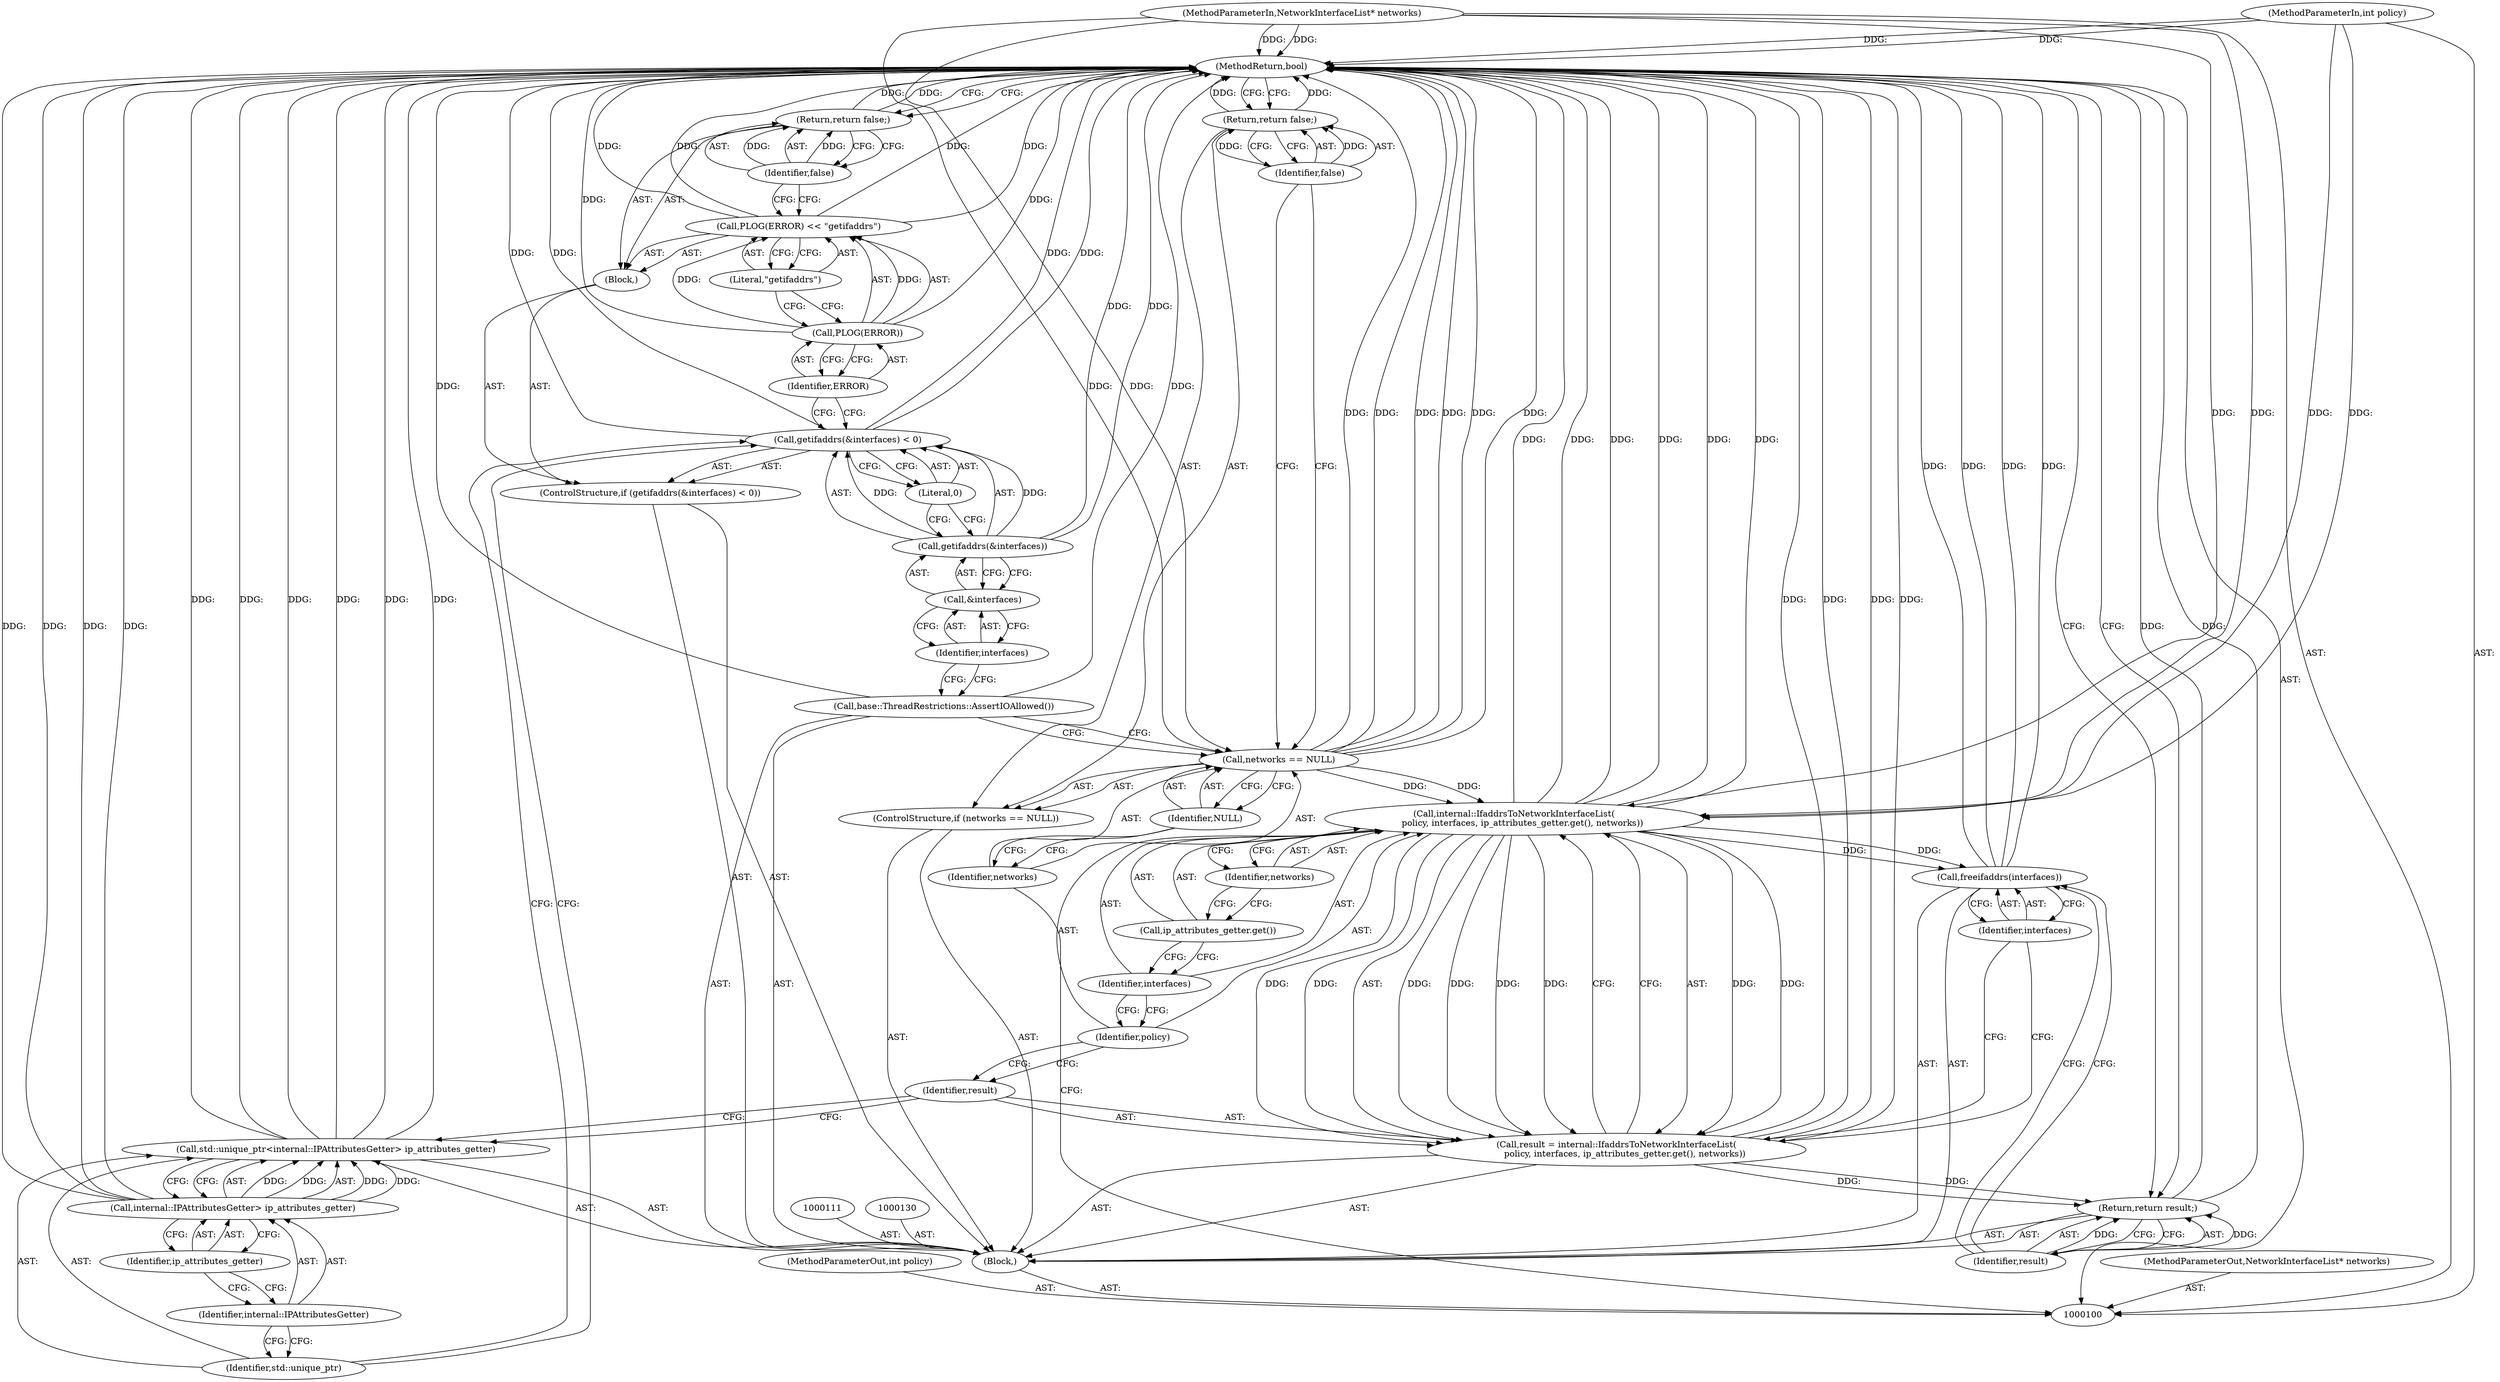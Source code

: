 digraph "0_Chrome_0579ed631fb37de5704b54ed2ee466bf29630ad0_4" {
"1000142" [label="(MethodReturn,bool)"];
"1000101" [label="(MethodParameterIn,NetworkInterfaceList* networks)"];
"1000205" [label="(MethodParameterOut,NetworkInterfaceList* networks)"];
"1000102" [label="(MethodParameterIn,int policy)"];
"1000206" [label="(MethodParameterOut,int policy)"];
"1000103" [label="(Block,)"];
"1000124" [label="(Identifier,false)"];
"1000123" [label="(Return,return false;)"];
"1000127" [label="(Call,internal::IPAttributesGetter> ip_attributes_getter)"];
"1000128" [label="(Identifier,internal::IPAttributesGetter)"];
"1000125" [label="(Call,std::unique_ptr<internal::IPAttributesGetter> ip_attributes_getter)"];
"1000126" [label="(Identifier,std::unique_ptr)"];
"1000129" [label="(Identifier,ip_attributes_getter)"];
"1000133" [label="(Call,internal::IfaddrsToNetworkInterfaceList(\n      policy, interfaces, ip_attributes_getter.get(), networks))"];
"1000131" [label="(Call,result = internal::IfaddrsToNetworkInterfaceList(\n      policy, interfaces, ip_attributes_getter.get(), networks))"];
"1000132" [label="(Identifier,result)"];
"1000107" [label="(Identifier,NULL)"];
"1000104" [label="(ControlStructure,if (networks == NULL))"];
"1000105" [label="(Call,networks == NULL)"];
"1000106" [label="(Identifier,networks)"];
"1000135" [label="(Identifier,interfaces)"];
"1000136" [label="(Call,ip_attributes_getter.get())"];
"1000137" [label="(Identifier,networks)"];
"1000134" [label="(Identifier,policy)"];
"1000139" [label="(Identifier,interfaces)"];
"1000138" [label="(Call,freeifaddrs(interfaces))"];
"1000140" [label="(Return,return result;)"];
"1000141" [label="(Identifier,result)"];
"1000109" [label="(Identifier,false)"];
"1000108" [label="(Return,return false;)"];
"1000110" [label="(Call,base::ThreadRestrictions::AssertIOAllowed())"];
"1000115" [label="(Call,&interfaces)"];
"1000116" [label="(Identifier,interfaces)"];
"1000112" [label="(ControlStructure,if (getifaddrs(&interfaces) < 0))"];
"1000117" [label="(Literal,0)"];
"1000118" [label="(Block,)"];
"1000113" [label="(Call,getifaddrs(&interfaces) < 0)"];
"1000114" [label="(Call,getifaddrs(&interfaces))"];
"1000122" [label="(Literal,\"getifaddrs\")"];
"1000119" [label="(Call,PLOG(ERROR) << \"getifaddrs\")"];
"1000120" [label="(Call,PLOG(ERROR))"];
"1000121" [label="(Identifier,ERROR)"];
"1000142" -> "1000100"  [label="AST: "];
"1000142" -> "1000108"  [label="CFG: "];
"1000142" -> "1000123"  [label="CFG: "];
"1000142" -> "1000140"  [label="CFG: "];
"1000108" -> "1000142"  [label="DDG: "];
"1000125" -> "1000142"  [label="DDG: "];
"1000125" -> "1000142"  [label="DDG: "];
"1000125" -> "1000142"  [label="DDG: "];
"1000105" -> "1000142"  [label="DDG: "];
"1000105" -> "1000142"  [label="DDG: "];
"1000105" -> "1000142"  [label="DDG: "];
"1000113" -> "1000142"  [label="DDG: "];
"1000113" -> "1000142"  [label="DDG: "];
"1000133" -> "1000142"  [label="DDG: "];
"1000133" -> "1000142"  [label="DDG: "];
"1000133" -> "1000142"  [label="DDG: "];
"1000119" -> "1000142"  [label="DDG: "];
"1000119" -> "1000142"  [label="DDG: "];
"1000131" -> "1000142"  [label="DDG: "];
"1000131" -> "1000142"  [label="DDG: "];
"1000138" -> "1000142"  [label="DDG: "];
"1000138" -> "1000142"  [label="DDG: "];
"1000127" -> "1000142"  [label="DDG: "];
"1000127" -> "1000142"  [label="DDG: "];
"1000114" -> "1000142"  [label="DDG: "];
"1000120" -> "1000142"  [label="DDG: "];
"1000102" -> "1000142"  [label="DDG: "];
"1000101" -> "1000142"  [label="DDG: "];
"1000110" -> "1000142"  [label="DDG: "];
"1000140" -> "1000142"  [label="DDG: "];
"1000123" -> "1000142"  [label="DDG: "];
"1000101" -> "1000100"  [label="AST: "];
"1000101" -> "1000142"  [label="DDG: "];
"1000101" -> "1000105"  [label="DDG: "];
"1000101" -> "1000133"  [label="DDG: "];
"1000205" -> "1000100"  [label="AST: "];
"1000102" -> "1000100"  [label="AST: "];
"1000102" -> "1000142"  [label="DDG: "];
"1000102" -> "1000133"  [label="DDG: "];
"1000206" -> "1000100"  [label="AST: "];
"1000103" -> "1000100"  [label="AST: "];
"1000104" -> "1000103"  [label="AST: "];
"1000110" -> "1000103"  [label="AST: "];
"1000111" -> "1000103"  [label="AST: "];
"1000112" -> "1000103"  [label="AST: "];
"1000125" -> "1000103"  [label="AST: "];
"1000130" -> "1000103"  [label="AST: "];
"1000131" -> "1000103"  [label="AST: "];
"1000138" -> "1000103"  [label="AST: "];
"1000140" -> "1000103"  [label="AST: "];
"1000124" -> "1000123"  [label="AST: "];
"1000124" -> "1000119"  [label="CFG: "];
"1000123" -> "1000124"  [label="CFG: "];
"1000124" -> "1000123"  [label="DDG: "];
"1000123" -> "1000118"  [label="AST: "];
"1000123" -> "1000124"  [label="CFG: "];
"1000124" -> "1000123"  [label="AST: "];
"1000142" -> "1000123"  [label="CFG: "];
"1000123" -> "1000142"  [label="DDG: "];
"1000124" -> "1000123"  [label="DDG: "];
"1000127" -> "1000125"  [label="AST: "];
"1000127" -> "1000129"  [label="CFG: "];
"1000128" -> "1000127"  [label="AST: "];
"1000129" -> "1000127"  [label="AST: "];
"1000125" -> "1000127"  [label="CFG: "];
"1000127" -> "1000142"  [label="DDG: "];
"1000127" -> "1000142"  [label="DDG: "];
"1000127" -> "1000125"  [label="DDG: "];
"1000127" -> "1000125"  [label="DDG: "];
"1000128" -> "1000127"  [label="AST: "];
"1000128" -> "1000126"  [label="CFG: "];
"1000129" -> "1000128"  [label="CFG: "];
"1000125" -> "1000103"  [label="AST: "];
"1000125" -> "1000127"  [label="CFG: "];
"1000126" -> "1000125"  [label="AST: "];
"1000127" -> "1000125"  [label="AST: "];
"1000132" -> "1000125"  [label="CFG: "];
"1000125" -> "1000142"  [label="DDG: "];
"1000125" -> "1000142"  [label="DDG: "];
"1000125" -> "1000142"  [label="DDG: "];
"1000127" -> "1000125"  [label="DDG: "];
"1000127" -> "1000125"  [label="DDG: "];
"1000126" -> "1000125"  [label="AST: "];
"1000126" -> "1000113"  [label="CFG: "];
"1000128" -> "1000126"  [label="CFG: "];
"1000129" -> "1000127"  [label="AST: "];
"1000129" -> "1000128"  [label="CFG: "];
"1000127" -> "1000129"  [label="CFG: "];
"1000133" -> "1000131"  [label="AST: "];
"1000133" -> "1000137"  [label="CFG: "];
"1000134" -> "1000133"  [label="AST: "];
"1000135" -> "1000133"  [label="AST: "];
"1000136" -> "1000133"  [label="AST: "];
"1000137" -> "1000133"  [label="AST: "];
"1000131" -> "1000133"  [label="CFG: "];
"1000133" -> "1000142"  [label="DDG: "];
"1000133" -> "1000142"  [label="DDG: "];
"1000133" -> "1000142"  [label="DDG: "];
"1000133" -> "1000131"  [label="DDG: "];
"1000133" -> "1000131"  [label="DDG: "];
"1000133" -> "1000131"  [label="DDG: "];
"1000133" -> "1000131"  [label="DDG: "];
"1000102" -> "1000133"  [label="DDG: "];
"1000105" -> "1000133"  [label="DDG: "];
"1000101" -> "1000133"  [label="DDG: "];
"1000133" -> "1000138"  [label="DDG: "];
"1000131" -> "1000103"  [label="AST: "];
"1000131" -> "1000133"  [label="CFG: "];
"1000132" -> "1000131"  [label="AST: "];
"1000133" -> "1000131"  [label="AST: "];
"1000139" -> "1000131"  [label="CFG: "];
"1000131" -> "1000142"  [label="DDG: "];
"1000131" -> "1000142"  [label="DDG: "];
"1000133" -> "1000131"  [label="DDG: "];
"1000133" -> "1000131"  [label="DDG: "];
"1000133" -> "1000131"  [label="DDG: "];
"1000133" -> "1000131"  [label="DDG: "];
"1000131" -> "1000140"  [label="DDG: "];
"1000132" -> "1000131"  [label="AST: "];
"1000132" -> "1000125"  [label="CFG: "];
"1000134" -> "1000132"  [label="CFG: "];
"1000107" -> "1000105"  [label="AST: "];
"1000107" -> "1000106"  [label="CFG: "];
"1000105" -> "1000107"  [label="CFG: "];
"1000104" -> "1000103"  [label="AST: "];
"1000105" -> "1000104"  [label="AST: "];
"1000108" -> "1000104"  [label="AST: "];
"1000105" -> "1000104"  [label="AST: "];
"1000105" -> "1000107"  [label="CFG: "];
"1000106" -> "1000105"  [label="AST: "];
"1000107" -> "1000105"  [label="AST: "];
"1000109" -> "1000105"  [label="CFG: "];
"1000110" -> "1000105"  [label="CFG: "];
"1000105" -> "1000142"  [label="DDG: "];
"1000105" -> "1000142"  [label="DDG: "];
"1000105" -> "1000142"  [label="DDG: "];
"1000101" -> "1000105"  [label="DDG: "];
"1000105" -> "1000133"  [label="DDG: "];
"1000106" -> "1000105"  [label="AST: "];
"1000106" -> "1000100"  [label="CFG: "];
"1000107" -> "1000106"  [label="CFG: "];
"1000135" -> "1000133"  [label="AST: "];
"1000135" -> "1000134"  [label="CFG: "];
"1000136" -> "1000135"  [label="CFG: "];
"1000136" -> "1000133"  [label="AST: "];
"1000136" -> "1000135"  [label="CFG: "];
"1000137" -> "1000136"  [label="CFG: "];
"1000137" -> "1000133"  [label="AST: "];
"1000137" -> "1000136"  [label="CFG: "];
"1000133" -> "1000137"  [label="CFG: "];
"1000134" -> "1000133"  [label="AST: "];
"1000134" -> "1000132"  [label="CFG: "];
"1000135" -> "1000134"  [label="CFG: "];
"1000139" -> "1000138"  [label="AST: "];
"1000139" -> "1000131"  [label="CFG: "];
"1000138" -> "1000139"  [label="CFG: "];
"1000138" -> "1000103"  [label="AST: "];
"1000138" -> "1000139"  [label="CFG: "];
"1000139" -> "1000138"  [label="AST: "];
"1000141" -> "1000138"  [label="CFG: "];
"1000138" -> "1000142"  [label="DDG: "];
"1000138" -> "1000142"  [label="DDG: "];
"1000133" -> "1000138"  [label="DDG: "];
"1000140" -> "1000103"  [label="AST: "];
"1000140" -> "1000141"  [label="CFG: "];
"1000141" -> "1000140"  [label="AST: "];
"1000142" -> "1000140"  [label="CFG: "];
"1000140" -> "1000142"  [label="DDG: "];
"1000141" -> "1000140"  [label="DDG: "];
"1000131" -> "1000140"  [label="DDG: "];
"1000141" -> "1000140"  [label="AST: "];
"1000141" -> "1000138"  [label="CFG: "];
"1000140" -> "1000141"  [label="CFG: "];
"1000141" -> "1000140"  [label="DDG: "];
"1000109" -> "1000108"  [label="AST: "];
"1000109" -> "1000105"  [label="CFG: "];
"1000108" -> "1000109"  [label="CFG: "];
"1000109" -> "1000108"  [label="DDG: "];
"1000108" -> "1000104"  [label="AST: "];
"1000108" -> "1000109"  [label="CFG: "];
"1000109" -> "1000108"  [label="AST: "];
"1000142" -> "1000108"  [label="CFG: "];
"1000108" -> "1000142"  [label="DDG: "];
"1000109" -> "1000108"  [label="DDG: "];
"1000110" -> "1000103"  [label="AST: "];
"1000110" -> "1000105"  [label="CFG: "];
"1000116" -> "1000110"  [label="CFG: "];
"1000110" -> "1000142"  [label="DDG: "];
"1000115" -> "1000114"  [label="AST: "];
"1000115" -> "1000116"  [label="CFG: "];
"1000116" -> "1000115"  [label="AST: "];
"1000114" -> "1000115"  [label="CFG: "];
"1000116" -> "1000115"  [label="AST: "];
"1000116" -> "1000110"  [label="CFG: "];
"1000115" -> "1000116"  [label="CFG: "];
"1000112" -> "1000103"  [label="AST: "];
"1000113" -> "1000112"  [label="AST: "];
"1000118" -> "1000112"  [label="AST: "];
"1000117" -> "1000113"  [label="AST: "];
"1000117" -> "1000114"  [label="CFG: "];
"1000113" -> "1000117"  [label="CFG: "];
"1000118" -> "1000112"  [label="AST: "];
"1000119" -> "1000118"  [label="AST: "];
"1000123" -> "1000118"  [label="AST: "];
"1000113" -> "1000112"  [label="AST: "];
"1000113" -> "1000117"  [label="CFG: "];
"1000114" -> "1000113"  [label="AST: "];
"1000117" -> "1000113"  [label="AST: "];
"1000121" -> "1000113"  [label="CFG: "];
"1000126" -> "1000113"  [label="CFG: "];
"1000113" -> "1000142"  [label="DDG: "];
"1000113" -> "1000142"  [label="DDG: "];
"1000114" -> "1000113"  [label="DDG: "];
"1000114" -> "1000113"  [label="AST: "];
"1000114" -> "1000115"  [label="CFG: "];
"1000115" -> "1000114"  [label="AST: "];
"1000117" -> "1000114"  [label="CFG: "];
"1000114" -> "1000142"  [label="DDG: "];
"1000114" -> "1000113"  [label="DDG: "];
"1000122" -> "1000119"  [label="AST: "];
"1000122" -> "1000120"  [label="CFG: "];
"1000119" -> "1000122"  [label="CFG: "];
"1000119" -> "1000118"  [label="AST: "];
"1000119" -> "1000122"  [label="CFG: "];
"1000120" -> "1000119"  [label="AST: "];
"1000122" -> "1000119"  [label="AST: "];
"1000124" -> "1000119"  [label="CFG: "];
"1000119" -> "1000142"  [label="DDG: "];
"1000119" -> "1000142"  [label="DDG: "];
"1000120" -> "1000119"  [label="DDG: "];
"1000120" -> "1000119"  [label="AST: "];
"1000120" -> "1000121"  [label="CFG: "];
"1000121" -> "1000120"  [label="AST: "];
"1000122" -> "1000120"  [label="CFG: "];
"1000120" -> "1000142"  [label="DDG: "];
"1000120" -> "1000119"  [label="DDG: "];
"1000121" -> "1000120"  [label="AST: "];
"1000121" -> "1000113"  [label="CFG: "];
"1000120" -> "1000121"  [label="CFG: "];
}
